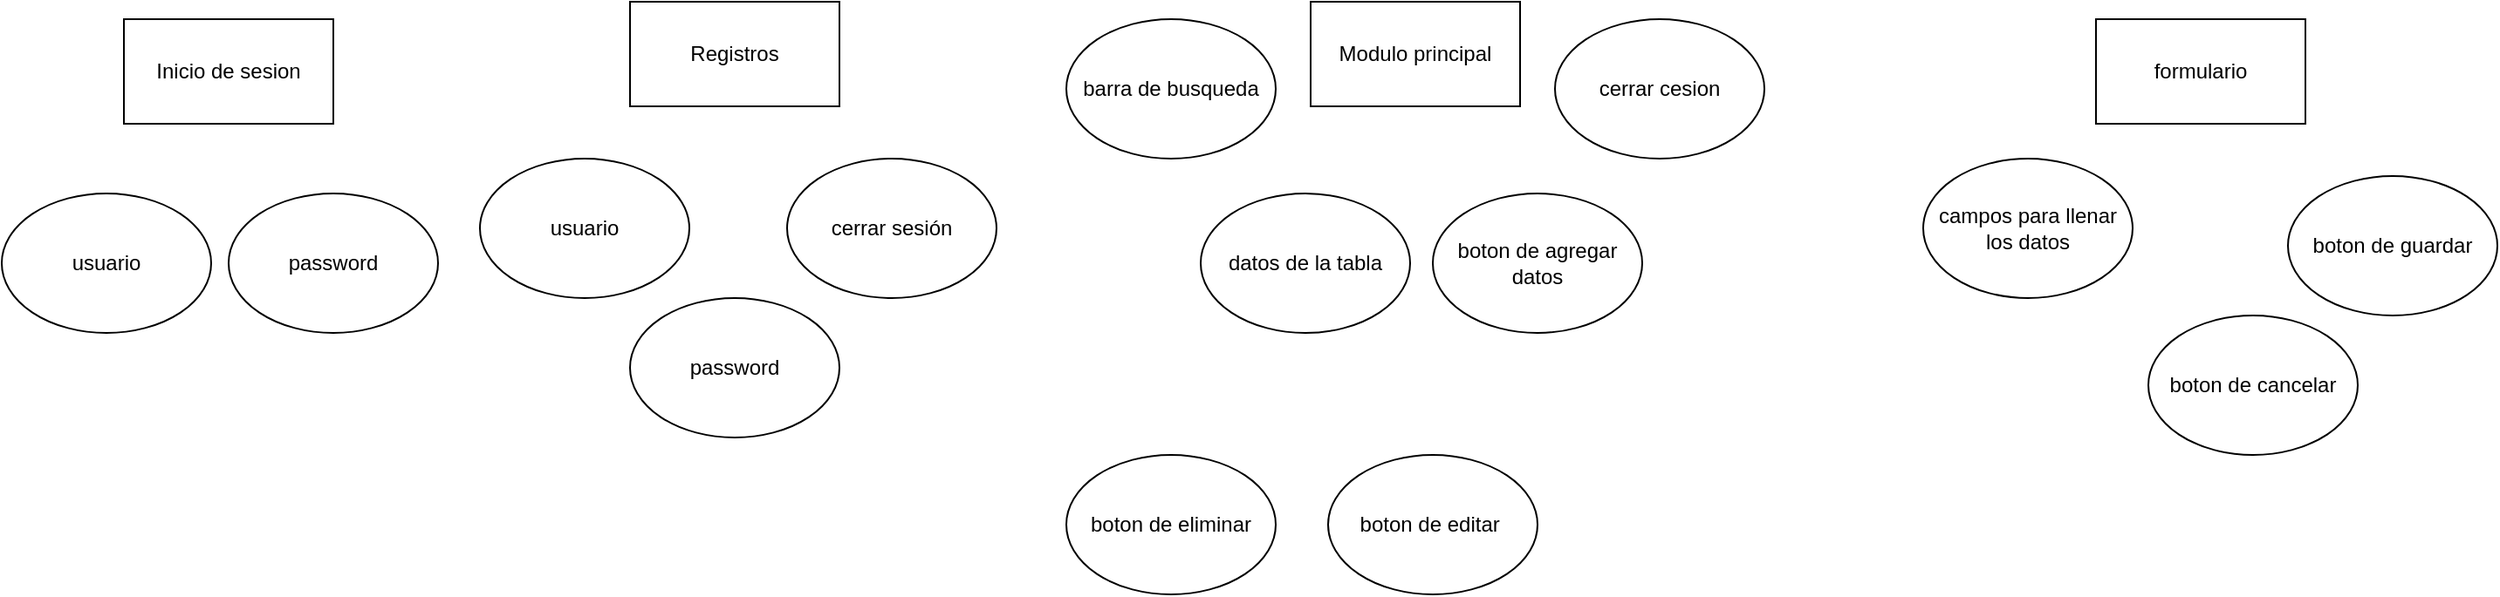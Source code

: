 <mxfile version="26.0.6">
  <diagram name="Página-1" id="5ThhOrdRXqjYKLAJzV4n">
    <mxGraphModel dx="1312" dy="770" grid="1" gridSize="10" guides="1" tooltips="1" connect="1" arrows="1" fold="1" page="1" pageScale="1" pageWidth="827" pageHeight="1169" background="none" math="0" shadow="0">
      <root>
        <mxCell id="0" />
        <mxCell id="1" parent="0" />
        <mxCell id="qsqK5V_Lun_oDQ4iL3AC-1" value="Inicio de sesion" style="rounded=0;whiteSpace=wrap;html=1;" vertex="1" parent="1">
          <mxGeometry x="90" y="40" width="120" height="60" as="geometry" />
        </mxCell>
        <mxCell id="qsqK5V_Lun_oDQ4iL3AC-2" value="Registros" style="rounded=0;whiteSpace=wrap;html=1;" vertex="1" parent="1">
          <mxGeometry x="380" y="30" width="120" height="60" as="geometry" />
        </mxCell>
        <mxCell id="qsqK5V_Lun_oDQ4iL3AC-3" value="Modulo principal" style="rounded=0;whiteSpace=wrap;html=1;" vertex="1" parent="1">
          <mxGeometry x="770" y="30" width="120" height="60" as="geometry" />
        </mxCell>
        <mxCell id="qsqK5V_Lun_oDQ4iL3AC-4" value="formulario" style="rounded=0;whiteSpace=wrap;html=1;" vertex="1" parent="1">
          <mxGeometry x="1220" y="40" width="120" height="60" as="geometry" />
        </mxCell>
        <mxCell id="qsqK5V_Lun_oDQ4iL3AC-5" value="usuario" style="ellipse;whiteSpace=wrap;html=1;" vertex="1" parent="1">
          <mxGeometry x="20" y="140" width="120" height="80" as="geometry" />
        </mxCell>
        <mxCell id="qsqK5V_Lun_oDQ4iL3AC-6" value="password" style="ellipse;whiteSpace=wrap;html=1;" vertex="1" parent="1">
          <mxGeometry x="150" y="140" width="120" height="80" as="geometry" />
        </mxCell>
        <mxCell id="qsqK5V_Lun_oDQ4iL3AC-7" value="usuario" style="ellipse;whiteSpace=wrap;html=1;" vertex="1" parent="1">
          <mxGeometry x="294" y="120" width="120" height="80" as="geometry" />
        </mxCell>
        <mxCell id="qsqK5V_Lun_oDQ4iL3AC-8" value="password" style="ellipse;whiteSpace=wrap;html=1;" vertex="1" parent="1">
          <mxGeometry x="380" y="200" width="120" height="80" as="geometry" />
        </mxCell>
        <mxCell id="qsqK5V_Lun_oDQ4iL3AC-9" value="cerrar sesión" style="ellipse;whiteSpace=wrap;html=1;" vertex="1" parent="1">
          <mxGeometry x="470" y="120" width="120" height="80" as="geometry" />
        </mxCell>
        <mxCell id="qsqK5V_Lun_oDQ4iL3AC-10" value="datos de la tabla" style="ellipse;whiteSpace=wrap;html=1;" vertex="1" parent="1">
          <mxGeometry x="707" y="140" width="120" height="80" as="geometry" />
        </mxCell>
        <mxCell id="qsqK5V_Lun_oDQ4iL3AC-11" value="barra de busqueda" style="ellipse;whiteSpace=wrap;html=1;" vertex="1" parent="1">
          <mxGeometry x="630" y="40" width="120" height="80" as="geometry" />
        </mxCell>
        <mxCell id="qsqK5V_Lun_oDQ4iL3AC-12" value="boton de agregar datos" style="ellipse;whiteSpace=wrap;html=1;" vertex="1" parent="1">
          <mxGeometry x="840" y="140" width="120" height="80" as="geometry" />
        </mxCell>
        <mxCell id="qsqK5V_Lun_oDQ4iL3AC-13" value="cerrar cesion" style="ellipse;whiteSpace=wrap;html=1;" vertex="1" parent="1">
          <mxGeometry x="910" y="40" width="120" height="80" as="geometry" />
        </mxCell>
        <mxCell id="qsqK5V_Lun_oDQ4iL3AC-14" value="boton de eliminar" style="ellipse;whiteSpace=wrap;html=1;" vertex="1" parent="1">
          <mxGeometry x="630" y="290" width="120" height="80" as="geometry" />
        </mxCell>
        <mxCell id="qsqK5V_Lun_oDQ4iL3AC-15" value="boton de editar&amp;nbsp;" style="ellipse;whiteSpace=wrap;html=1;" vertex="1" parent="1">
          <mxGeometry x="780" y="290" width="120" height="80" as="geometry" />
        </mxCell>
        <mxCell id="qsqK5V_Lun_oDQ4iL3AC-16" value="campos para llenar los datos" style="ellipse;whiteSpace=wrap;html=1;" vertex="1" parent="1">
          <mxGeometry x="1121" y="120" width="120" height="80" as="geometry" />
        </mxCell>
        <mxCell id="qsqK5V_Lun_oDQ4iL3AC-17" value="boton de guardar" style="ellipse;whiteSpace=wrap;html=1;" vertex="1" parent="1">
          <mxGeometry x="1330" y="130" width="120" height="80" as="geometry" />
        </mxCell>
        <mxCell id="qsqK5V_Lun_oDQ4iL3AC-18" value="boton de cancelar" style="ellipse;whiteSpace=wrap;html=1;" vertex="1" parent="1">
          <mxGeometry x="1250" y="210" width="120" height="80" as="geometry" />
        </mxCell>
      </root>
    </mxGraphModel>
  </diagram>
</mxfile>
